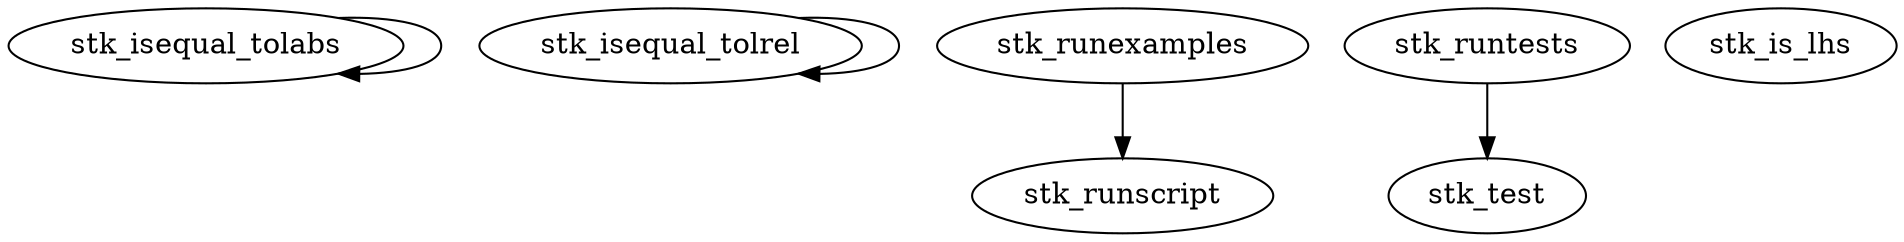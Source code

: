 /* Created by mdot for Matlab */
digraph m2html {
  stk_isequal_tolabs -> stk_isequal_tolabs;
  stk_isequal_tolrel -> stk_isequal_tolrel;
  stk_runexamples -> stk_runscript;
  stk_runtests -> stk_test;

  stk_is_lhs [URL="stk_is_lhs.html"];
  stk_isequal_tolabs [URL="stk_isequal_tolabs.html"];
  stk_isequal_tolrel [URL="stk_isequal_tolrel.html"];
  stk_runexamples [URL="stk_runexamples.html"];
  stk_runscript [URL="stk_runscript.html"];
  stk_runtests [URL="stk_runtests.html"];
  stk_test [URL="stk_test.html"];
}